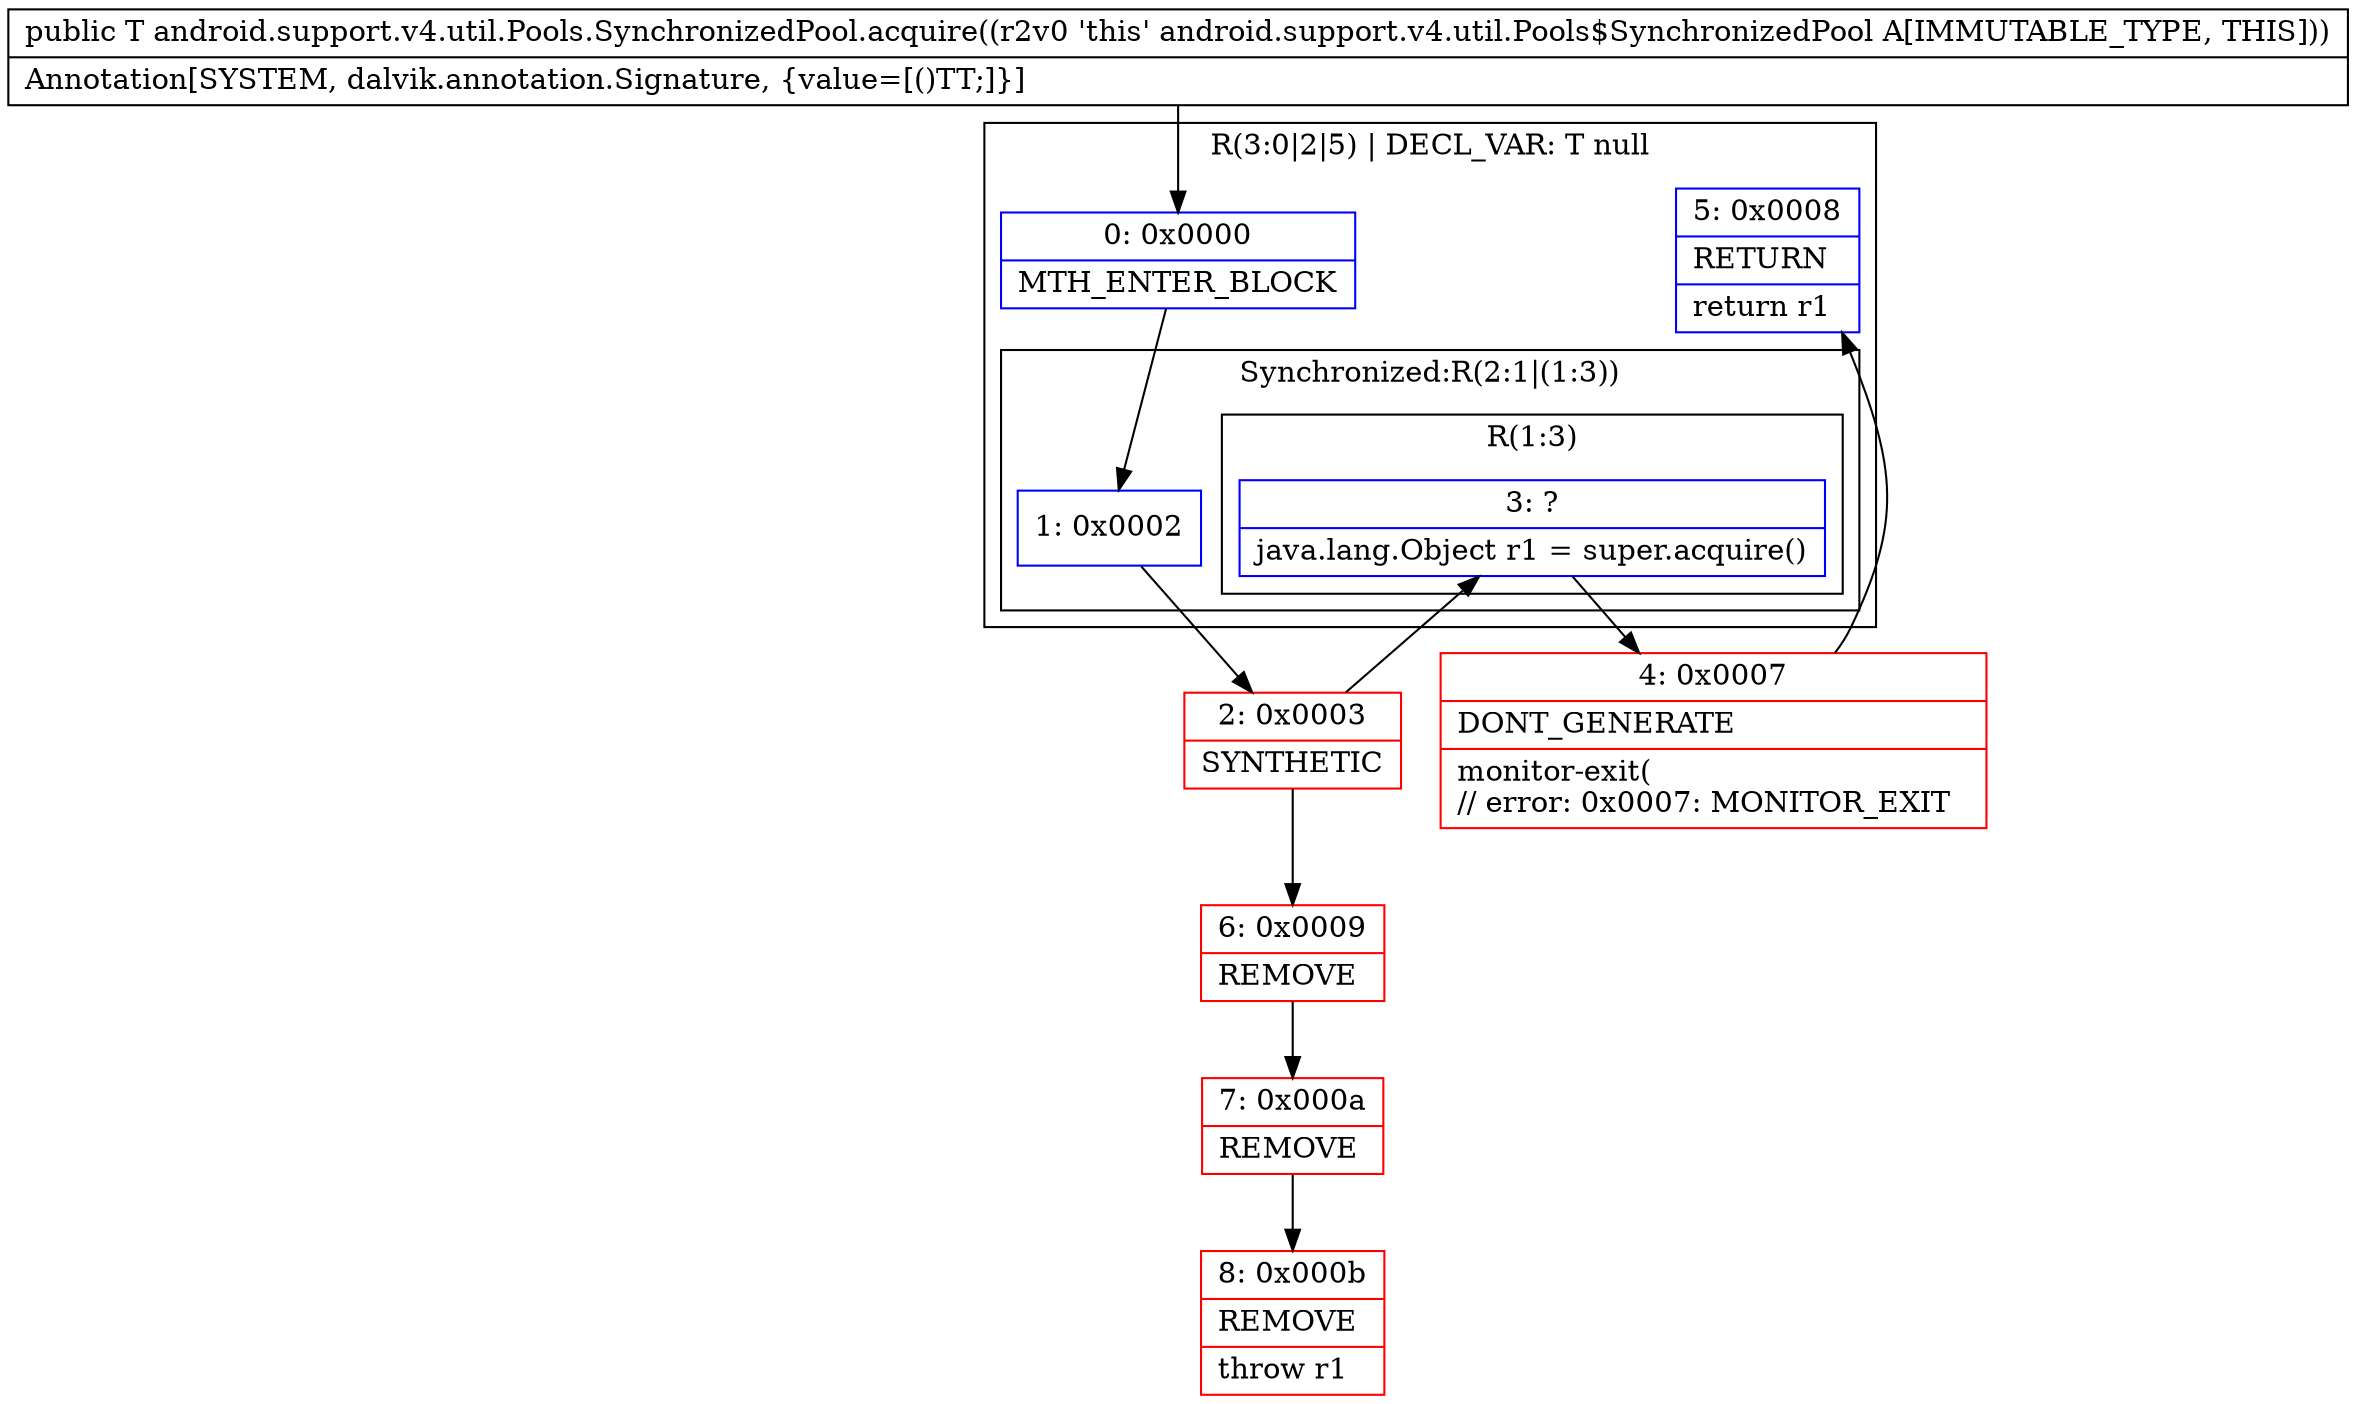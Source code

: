 digraph "CFG forandroid.support.v4.util.Pools.SynchronizedPool.acquire()Ljava\/lang\/Object;" {
subgraph cluster_Region_1408354019 {
label = "R(3:0|2|5) | DECL_VAR: T null\l";
node [shape=record,color=blue];
Node_0 [shape=record,label="{0\:\ 0x0000|MTH_ENTER_BLOCK\l}"];
subgraph cluster_SynchronizedRegion_522880671 {
label = "Synchronized:R(2:1|(1:3))";
node [shape=record,color=blue];
Node_1 [shape=record,label="{1\:\ 0x0002}"];
subgraph cluster_Region_140073153 {
label = "R(1:3)";
node [shape=record,color=blue];
Node_3 [shape=record,label="{3\:\ ?|java.lang.Object r1 = super.acquire()\l}"];
}
}
Node_5 [shape=record,label="{5\:\ 0x0008|RETURN\l|return r1\l}"];
}
Node_2 [shape=record,color=red,label="{2\:\ 0x0003|SYNTHETIC\l}"];
Node_4 [shape=record,color=red,label="{4\:\ 0x0007|DONT_GENERATE\l|monitor\-exit(\l\/\/ error: 0x0007: MONITOR_EXIT  \l}"];
Node_6 [shape=record,color=red,label="{6\:\ 0x0009|REMOVE\l}"];
Node_7 [shape=record,color=red,label="{7\:\ 0x000a|REMOVE\l}"];
Node_8 [shape=record,color=red,label="{8\:\ 0x000b|REMOVE\l|throw r1\l}"];
MethodNode[shape=record,label="{public T android.support.v4.util.Pools.SynchronizedPool.acquire((r2v0 'this' android.support.v4.util.Pools$SynchronizedPool A[IMMUTABLE_TYPE, THIS]))  | Annotation[SYSTEM, dalvik.annotation.Signature, \{value=[()TT;]\}]\l}"];
MethodNode -> Node_0;
Node_0 -> Node_1;
Node_1 -> Node_2;
Node_3 -> Node_4;
Node_2 -> Node_3;
Node_2 -> Node_6;
Node_4 -> Node_5;
Node_6 -> Node_7;
Node_7 -> Node_8;
}

